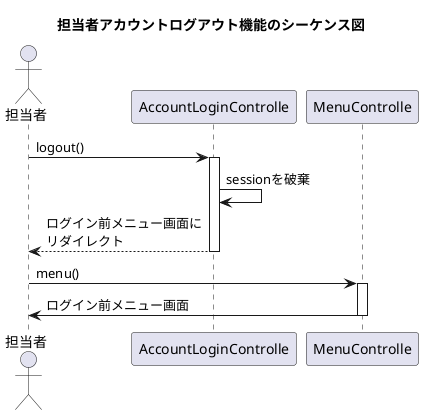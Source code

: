 @startuml

title 担当者アカウントログアウト機能のシーケンス図
actor "担当者" as user
participant "AccountLoginControlle" as controller
participant "MenuControlle" as controller1
user -> controller++:logout()
controller -> controller:sessionを破棄
controller --> user--:ログイン前メニュー画面に\nリダイレクト
user -> controller1++:menu()
controller1 -> user--:ログイン前メニュー画面

@enduml